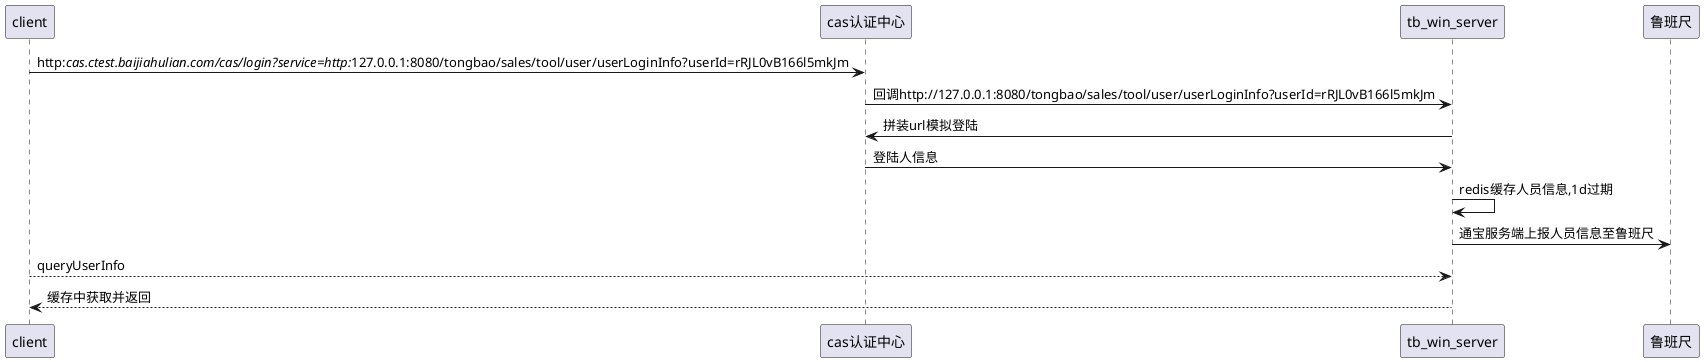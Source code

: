 @startuml
client -> cas认证中心: http://cas.ctest.baijiahulian.com/cas/login?service=http://127.0.0.1:8080/tongbao/sales/tool/user/userLoginInfo?userId=rRJL0vB166l5mkJm
cas认证中心 -> tb_win_server: 回调http://127.0.0.1:8080/tongbao/sales/tool/user/userLoginInfo?userId=rRJL0vB166l5mkJm
tb_win_server -> cas认证中心: 拼装url模拟登陆
cas认证中心 -> tb_win_server: 登陆人信息
tb_win_server -> tb_win_server: redis缓存人员信息,1d过期
tb_win_server -> 鲁班尺: 通宝服务端上报人员信息至鲁班尺
client --> tb_win_server: queryUserInfo
client <-- tb_win_server: 缓存中获取并返回

@enduml